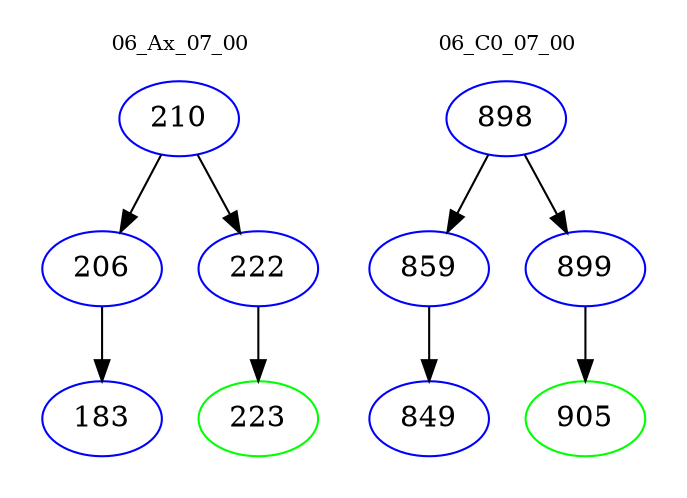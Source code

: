 digraph{
subgraph cluster_0 {
color = white
label = "06_Ax_07_00";
fontsize=10;
T0_210 [label="210", color="blue"]
T0_210 -> T0_206 [color="black"]
T0_206 [label="206", color="blue"]
T0_206 -> T0_183 [color="black"]
T0_183 [label="183", color="blue"]
T0_210 -> T0_222 [color="black"]
T0_222 [label="222", color="blue"]
T0_222 -> T0_223 [color="black"]
T0_223 [label="223", color="green"]
}
subgraph cluster_1 {
color = white
label = "06_C0_07_00";
fontsize=10;
T1_898 [label="898", color="blue"]
T1_898 -> T1_859 [color="black"]
T1_859 [label="859", color="blue"]
T1_859 -> T1_849 [color="black"]
T1_849 [label="849", color="blue"]
T1_898 -> T1_899 [color="black"]
T1_899 [label="899", color="blue"]
T1_899 -> T1_905 [color="black"]
T1_905 [label="905", color="green"]
}
}
